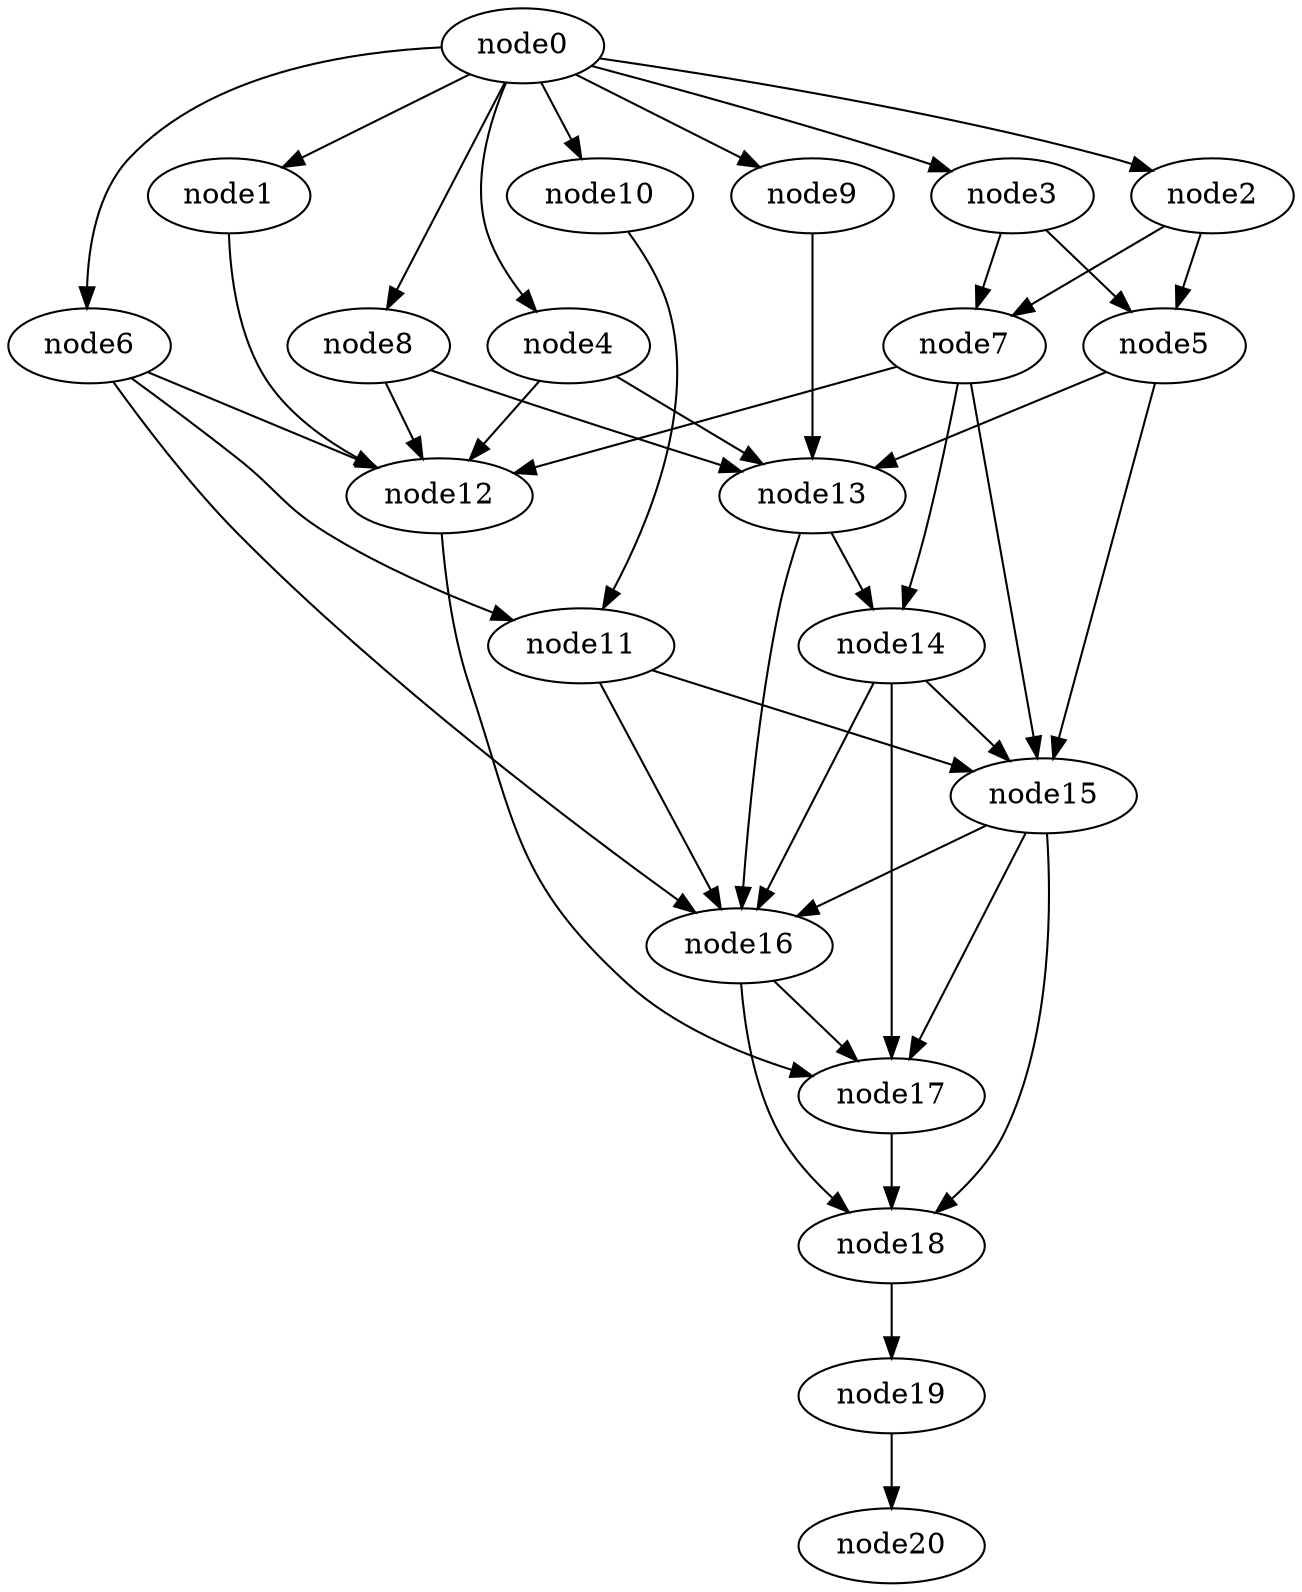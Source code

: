 digraph g{
	node20
	node19 -> node20
	node18 -> node19
	node17 -> node18
	node16 -> node18
	node16 -> node17
	node15 -> node18
	node15 -> node17
	node15 -> node16
	node14 -> node17
	node14 -> node16
	node14 -> node15
	node13 -> node16
	node13 -> node14
	node12 -> node17
	node11 -> node16
	node11 -> node15
	node10 -> node11
	node9 -> node13
	node8 -> node13
	node8 -> node12
	node7 -> node15
	node7 -> node14
	node7 -> node12
	node6 -> node16
	node6 -> node12
	node6 -> node11
	node5 -> node15
	node5 -> node13
	node4 -> node13
	node4 -> node12
	node3 -> node7
	node3 -> node5
	node2 -> node7
	node2 -> node5
	node1 -> node12
	node0 -> node10
	node0 -> node9
	node0 -> node8
	node0 -> node6
	node0 -> node4
	node0 -> node3
	node0 -> node2
	node0 -> node1
}

